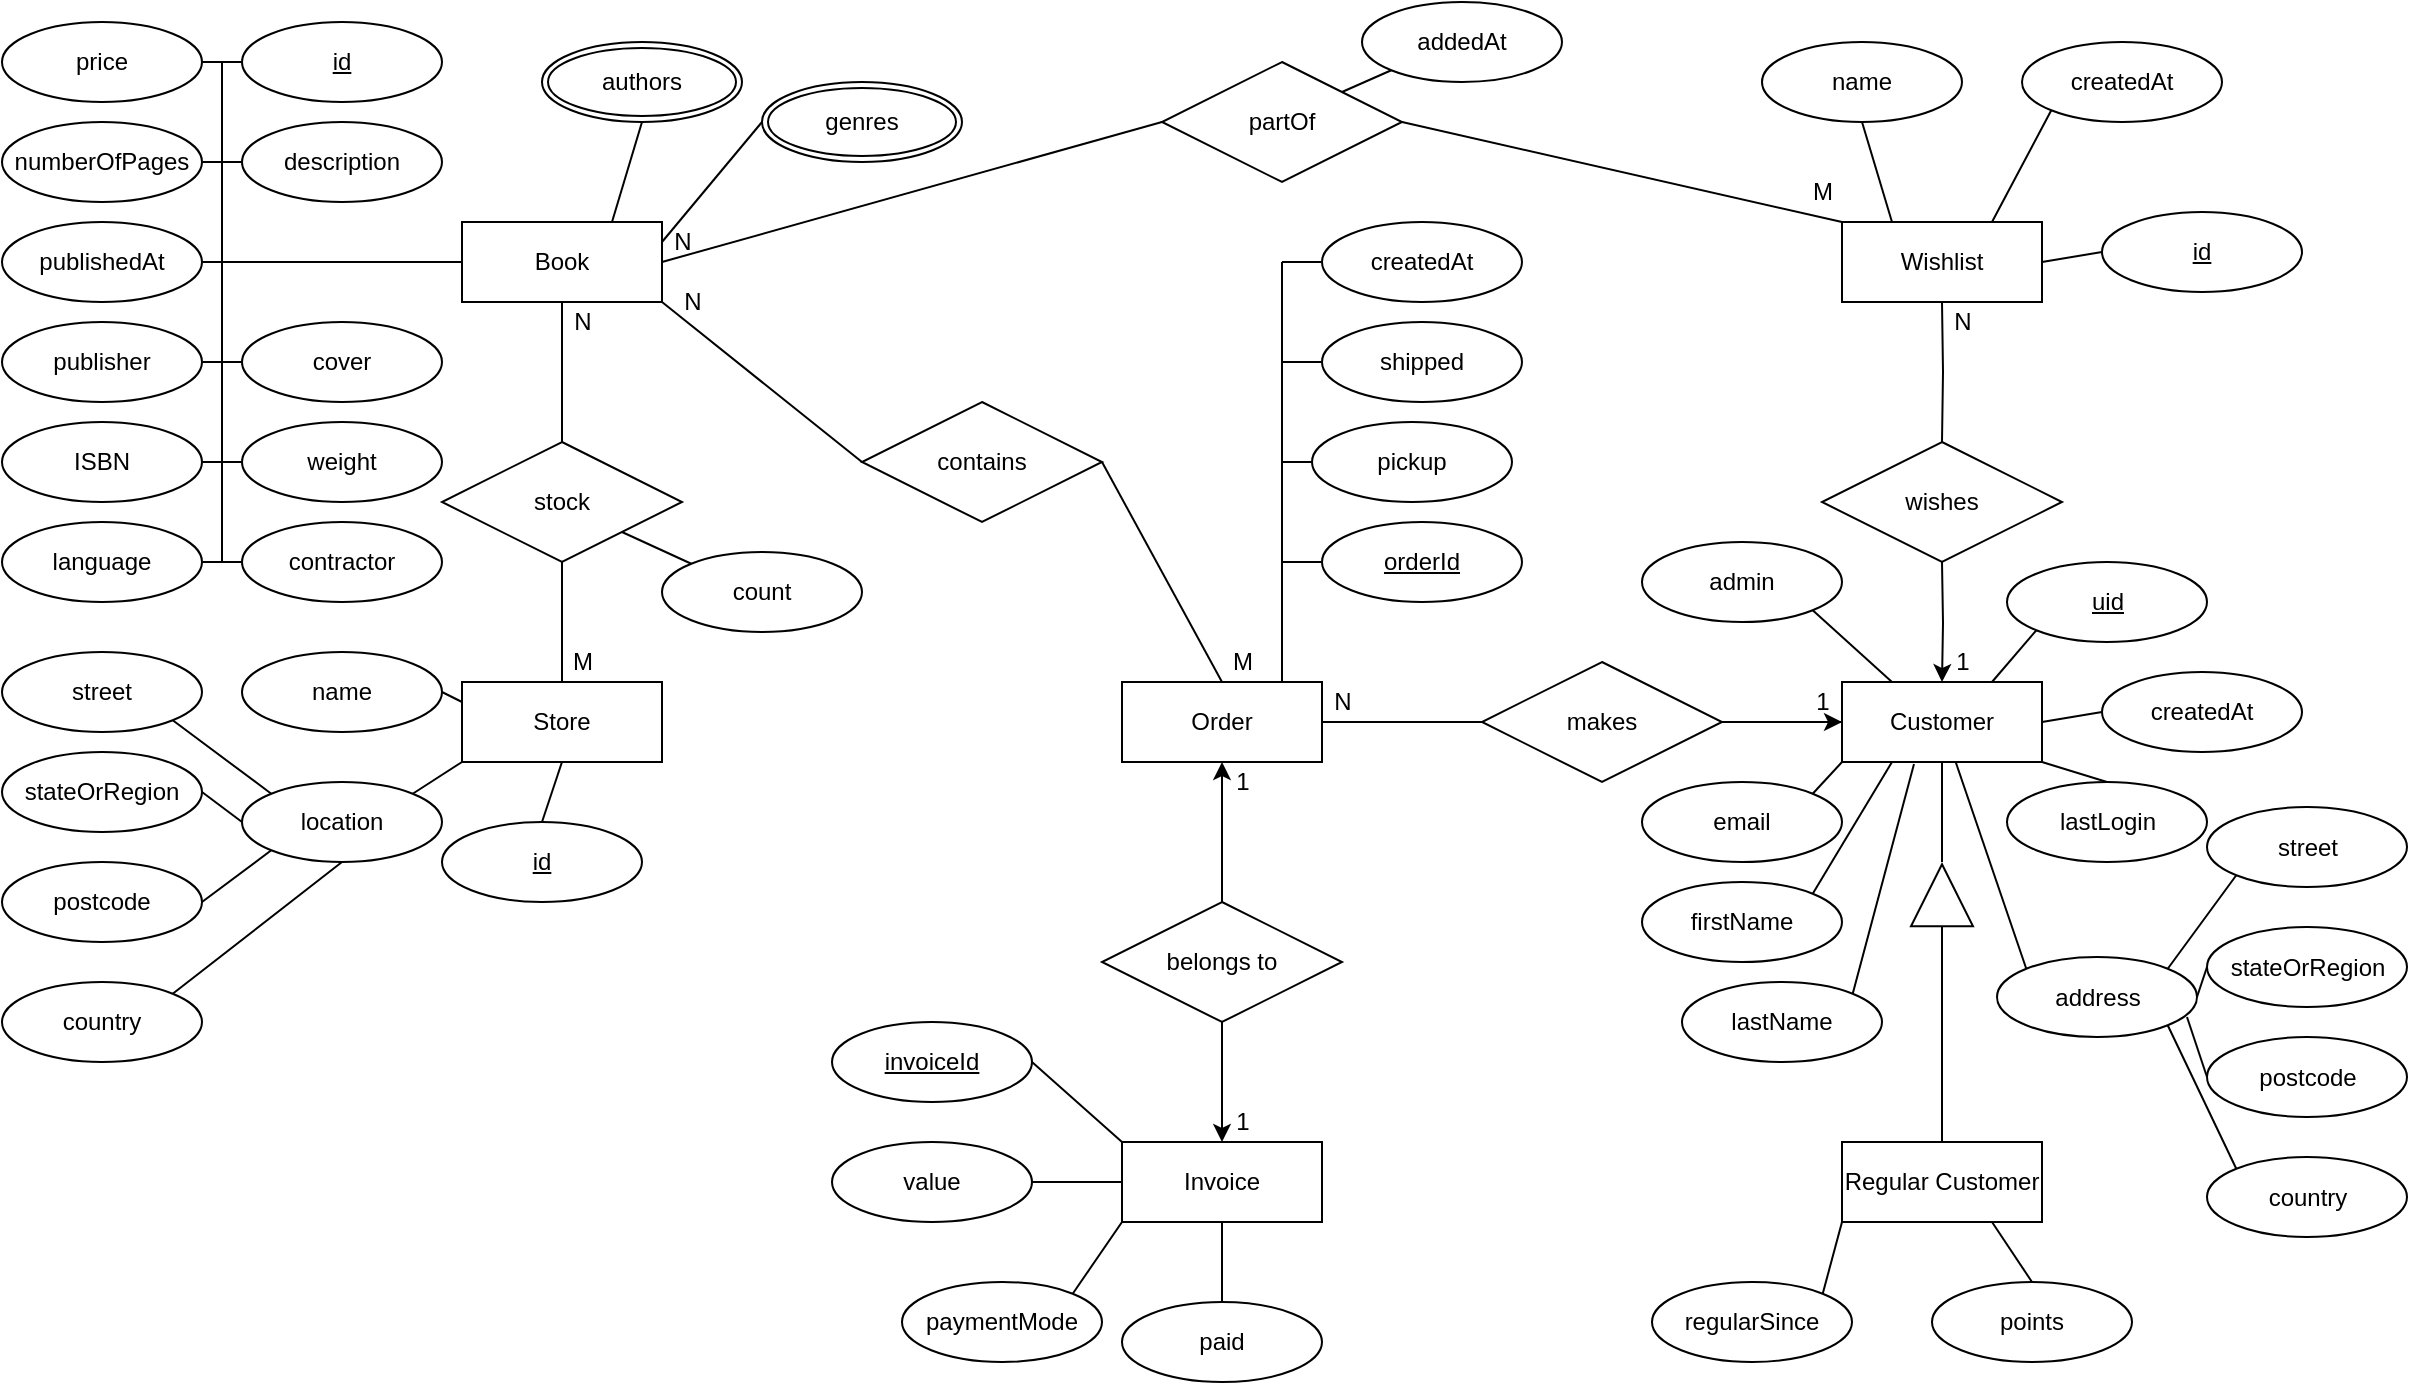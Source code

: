 <mxfile version="21.0.1" type="device"><diagram name="Page-1" id="feEC4u45geAOM6Zaswc8"><mxGraphModel dx="1050" dy="530" grid="1" gridSize="10" guides="1" tooltips="1" connect="1" arrows="1" fold="1" page="1" pageScale="1" pageWidth="850" pageHeight="1100" math="0" shadow="0"><root><mxCell id="0"/><mxCell id="1" parent="0"/><mxCell id="ds-fA3m9gh5OoLnwsY9G-4" style="edgeStyle=orthogonalEdgeStyle;rounded=0;orthogonalLoop=1;jettySize=auto;html=1;exitX=0.5;exitY=1;exitDx=0;exitDy=0;endArrow=none;endFill=0;" parent="1" source="ds-fA3m9gh5OoLnwsY9G-1" edge="1"><mxGeometry relative="1" as="geometry"><mxPoint x="980" y="440" as="targetPoint"/></mxGeometry></mxCell><mxCell id="ds-fA3m9gh5OoLnwsY9G-24" value="" style="edgeStyle=orthogonalEdgeStyle;rounded=0;orthogonalLoop=1;jettySize=auto;html=1;strokeWidth=1;endArrow=none;endFill=0;endSize=6;" parent="1" source="ds-fA3m9gh5OoLnwsY9G-1" target="ds-fA3m9gh5OoLnwsY9G-21" edge="1"><mxGeometry relative="1" as="geometry"/></mxCell><mxCell id="ds-fA3m9gh5OoLnwsY9G-1" value="Customer" style="whiteSpace=wrap;html=1;align=center;" parent="1" vertex="1"><mxGeometry x="930" y="350" width="100" height="40" as="geometry"/></mxCell><mxCell id="ds-fA3m9gh5OoLnwsY9G-3" style="edgeStyle=orthogonalEdgeStyle;rounded=0;orthogonalLoop=1;jettySize=auto;html=1;exitX=0.5;exitY=0;exitDx=0;exitDy=0;endArrow=block;endFill=0;strokeWidth=1;endSize=30;" parent="1" source="ds-fA3m9gh5OoLnwsY9G-2" edge="1"><mxGeometry relative="1" as="geometry"><mxPoint x="980" y="440" as="targetPoint"/></mxGeometry></mxCell><mxCell id="ds-fA3m9gh5OoLnwsY9G-2" value="Regular Customer" style="whiteSpace=wrap;html=1;align=center;" parent="1" vertex="1"><mxGeometry x="930" y="580" width="100" height="40" as="geometry"/></mxCell><mxCell id="ds-fA3m9gh5OoLnwsY9G-72" style="edgeStyle=none;rounded=0;orthogonalLoop=1;jettySize=auto;html=1;exitX=0;exitY=0.5;exitDx=0;exitDy=0;strokeWidth=1;endArrow=none;endFill=0;endSize=6;" parent="1" source="ds-fA3m9gh5OoLnwsY9G-5" edge="1"><mxGeometry relative="1" as="geometry"><mxPoint x="120" y="130" as="targetPoint"/><Array as="points"><mxPoint x="120" y="140"/></Array></mxGeometry></mxCell><mxCell id="ds-fA3m9gh5OoLnwsY9G-5" value="Book" style="whiteSpace=wrap;html=1;align=center;" parent="1" vertex="1"><mxGeometry x="240" y="120" width="100" height="40" as="geometry"/></mxCell><mxCell id="ds-fA3m9gh5OoLnwsY9G-6" value="Store" style="whiteSpace=wrap;html=1;align=center;" parent="1" vertex="1"><mxGeometry x="240" y="350" width="100" height="40" as="geometry"/></mxCell><mxCell id="ds-fA3m9gh5OoLnwsY9G-7" value="Order" style="whiteSpace=wrap;html=1;align=center;" parent="1" vertex="1"><mxGeometry x="570" y="350" width="100" height="40" as="geometry"/></mxCell><mxCell id="ds-fA3m9gh5OoLnwsY9G-8" value="Invoice" style="whiteSpace=wrap;html=1;align=center;" parent="1" vertex="1"><mxGeometry x="570" y="580" width="100" height="40" as="geometry"/></mxCell><mxCell id="ds-fA3m9gh5OoLnwsY9G-10" value="Wishlist" style="whiteSpace=wrap;html=1;align=center;" parent="1" vertex="1"><mxGeometry x="930" y="120" width="100" height="40" as="geometry"/></mxCell><mxCell id="ds-fA3m9gh5OoLnwsY9G-12" style="edgeStyle=orthogonalEdgeStyle;rounded=0;orthogonalLoop=1;jettySize=auto;html=1;exitX=0.5;exitY=1;exitDx=0;exitDy=0;entryX=0.5;entryY=0;entryDx=0;entryDy=0;strokeWidth=1;endArrow=classic;endFill=1;endSize=6;" parent="1" source="ds-fA3m9gh5OoLnwsY9G-11" target="ds-fA3m9gh5OoLnwsY9G-8" edge="1"><mxGeometry relative="1" as="geometry"/></mxCell><mxCell id="ds-fA3m9gh5OoLnwsY9G-13" style="edgeStyle=orthogonalEdgeStyle;rounded=0;orthogonalLoop=1;jettySize=auto;html=1;exitX=0.5;exitY=0;exitDx=0;exitDy=0;entryX=0.5;entryY=1;entryDx=0;entryDy=0;strokeWidth=1;endArrow=classic;endFill=1;endSize=6;" parent="1" source="ds-fA3m9gh5OoLnwsY9G-11" target="ds-fA3m9gh5OoLnwsY9G-7" edge="1"><mxGeometry relative="1" as="geometry"/></mxCell><mxCell id="ds-fA3m9gh5OoLnwsY9G-11" value="belongs to" style="shape=rhombus;perimeter=rhombusPerimeter;whiteSpace=wrap;html=1;align=center;" parent="1" vertex="1"><mxGeometry x="560" y="460" width="120" height="60" as="geometry"/></mxCell><mxCell id="ds-fA3m9gh5OoLnwsY9G-14" value="1" style="text;html=1;align=center;verticalAlign=middle;resizable=0;points=[];autosize=1;strokeColor=none;fillColor=none;" parent="1" vertex="1"><mxGeometry x="615" y="555" width="30" height="30" as="geometry"/></mxCell><mxCell id="ds-fA3m9gh5OoLnwsY9G-15" value="1" style="text;html=1;align=center;verticalAlign=middle;resizable=0;points=[];autosize=1;strokeColor=none;fillColor=none;" parent="1" vertex="1"><mxGeometry x="615" y="385" width="30" height="30" as="geometry"/></mxCell><mxCell id="ds-fA3m9gh5OoLnwsY9G-17" style="edgeStyle=orthogonalEdgeStyle;rounded=0;orthogonalLoop=1;jettySize=auto;html=1;exitX=0.5;exitY=1;exitDx=0;exitDy=0;entryX=0.5;entryY=0;entryDx=0;entryDy=0;strokeWidth=1;endArrow=classic;endFill=1;endSize=6;" parent="1" target="ds-fA3m9gh5OoLnwsY9G-1" edge="1"><mxGeometry relative="1" as="geometry"><mxPoint x="980" y="290" as="sourcePoint"/></mxGeometry></mxCell><mxCell id="ds-fA3m9gh5OoLnwsY9G-18" style="edgeStyle=orthogonalEdgeStyle;rounded=0;orthogonalLoop=1;jettySize=auto;html=1;exitX=0.5;exitY=0;exitDx=0;exitDy=0;entryX=0.5;entryY=1;entryDx=0;entryDy=0;strokeWidth=1;endArrow=none;endFill=0;endSize=6;" parent="1" target="ds-fA3m9gh5OoLnwsY9G-10" edge="1"><mxGeometry relative="1" as="geometry"><mxPoint x="980" y="230" as="sourcePoint"/></mxGeometry></mxCell><mxCell id="ds-fA3m9gh5OoLnwsY9G-16" value="wishes" style="shape=rhombus;perimeter=rhombusPerimeter;whiteSpace=wrap;html=1;align=center;" parent="1" vertex="1"><mxGeometry x="920" y="230" width="120" height="60" as="geometry"/></mxCell><mxCell id="ds-fA3m9gh5OoLnwsY9G-19" value="1" style="text;html=1;align=center;verticalAlign=middle;resizable=0;points=[];autosize=1;strokeColor=none;fillColor=none;" parent="1" vertex="1"><mxGeometry x="975" y="325" width="30" height="30" as="geometry"/></mxCell><mxCell id="ds-fA3m9gh5OoLnwsY9G-20" value="N" style="text;html=1;align=center;verticalAlign=middle;resizable=0;points=[];autosize=1;strokeColor=none;fillColor=none;" parent="1" vertex="1"><mxGeometry x="975" y="155" width="30" height="30" as="geometry"/></mxCell><mxCell id="ds-fA3m9gh5OoLnwsY9G-22" style="edgeStyle=orthogonalEdgeStyle;rounded=0;orthogonalLoop=1;jettySize=auto;html=1;exitX=1;exitY=0.5;exitDx=0;exitDy=0;entryX=0;entryY=0.5;entryDx=0;entryDy=0;strokeWidth=1;endArrow=classic;endFill=1;endSize=6;" parent="1" source="ds-fA3m9gh5OoLnwsY9G-21" target="ds-fA3m9gh5OoLnwsY9G-1" edge="1"><mxGeometry relative="1" as="geometry"/></mxCell><mxCell id="ds-fA3m9gh5OoLnwsY9G-23" style="edgeStyle=orthogonalEdgeStyle;rounded=0;orthogonalLoop=1;jettySize=auto;html=1;exitX=0;exitY=0.5;exitDx=0;exitDy=0;entryX=1;entryY=0.5;entryDx=0;entryDy=0;strokeWidth=1;endArrow=none;endFill=0;endSize=6;" parent="1" source="ds-fA3m9gh5OoLnwsY9G-21" target="ds-fA3m9gh5OoLnwsY9G-7" edge="1"><mxGeometry relative="1" as="geometry"/></mxCell><mxCell id="ds-fA3m9gh5OoLnwsY9G-21" value="makes" style="shape=rhombus;perimeter=rhombusPerimeter;whiteSpace=wrap;html=1;align=center;" parent="1" vertex="1"><mxGeometry x="750" y="340" width="120" height="60" as="geometry"/></mxCell><mxCell id="ds-fA3m9gh5OoLnwsY9G-25" value="1" style="text;html=1;align=center;verticalAlign=middle;resizable=0;points=[];autosize=1;strokeColor=none;fillColor=none;" parent="1" vertex="1"><mxGeometry x="905" y="345" width="30" height="30" as="geometry"/></mxCell><mxCell id="ds-fA3m9gh5OoLnwsY9G-26" value="N" style="text;html=1;align=center;verticalAlign=middle;resizable=0;points=[];autosize=1;strokeColor=none;fillColor=none;" parent="1" vertex="1"><mxGeometry x="665" y="345" width="30" height="30" as="geometry"/></mxCell><mxCell id="ds-fA3m9gh5OoLnwsY9G-35" style="edgeStyle=none;rounded=0;orthogonalLoop=1;jettySize=auto;html=1;exitX=1;exitY=0.5;exitDx=0;exitDy=0;entryX=0.5;entryY=0;entryDx=0;entryDy=0;strokeWidth=1;endArrow=none;endFill=0;endSize=6;" parent="1" source="ds-fA3m9gh5OoLnwsY9G-27" target="ds-fA3m9gh5OoLnwsY9G-7" edge="1"><mxGeometry relative="1" as="geometry"/></mxCell><mxCell id="ds-fA3m9gh5OoLnwsY9G-36" style="edgeStyle=none;rounded=0;orthogonalLoop=1;jettySize=auto;html=1;exitX=0;exitY=0.5;exitDx=0;exitDy=0;entryX=1;entryY=1;entryDx=0;entryDy=0;strokeWidth=1;endArrow=none;endFill=0;endSize=6;" parent="1" source="ds-fA3m9gh5OoLnwsY9G-27" target="ds-fA3m9gh5OoLnwsY9G-5" edge="1"><mxGeometry relative="1" as="geometry"/></mxCell><mxCell id="ds-fA3m9gh5OoLnwsY9G-27" value="contains" style="shape=rhombus;perimeter=rhombusPerimeter;whiteSpace=wrap;html=1;align=center;" parent="1" vertex="1"><mxGeometry x="440" y="210" width="120" height="60" as="geometry"/></mxCell><mxCell id="ds-fA3m9gh5OoLnwsY9G-29" style="edgeStyle=orthogonalEdgeStyle;rounded=0;orthogonalLoop=1;jettySize=auto;html=1;exitX=0.5;exitY=0;exitDx=0;exitDy=0;entryX=0.5;entryY=1;entryDx=0;entryDy=0;strokeWidth=1;endArrow=none;endFill=0;endSize=6;" parent="1" source="ds-fA3m9gh5OoLnwsY9G-28" target="ds-fA3m9gh5OoLnwsY9G-5" edge="1"><mxGeometry relative="1" as="geometry"/></mxCell><mxCell id="ds-fA3m9gh5OoLnwsY9G-30" style="edgeStyle=orthogonalEdgeStyle;rounded=0;orthogonalLoop=1;jettySize=auto;html=1;exitX=0.5;exitY=1;exitDx=0;exitDy=0;entryX=0.5;entryY=0;entryDx=0;entryDy=0;strokeWidth=1;endArrow=none;endFill=0;endSize=6;" parent="1" source="ds-fA3m9gh5OoLnwsY9G-28" target="ds-fA3m9gh5OoLnwsY9G-6" edge="1"><mxGeometry relative="1" as="geometry"/></mxCell><mxCell id="ds-fA3m9gh5OoLnwsY9G-28" value="stock" style="shape=rhombus;perimeter=rhombusPerimeter;whiteSpace=wrap;html=1;align=center;" parent="1" vertex="1"><mxGeometry x="230" y="230" width="120" height="60" as="geometry"/></mxCell><mxCell id="ds-fA3m9gh5OoLnwsY9G-32" style="rounded=0;orthogonalLoop=1;jettySize=auto;html=1;exitX=0;exitY=0;exitDx=0;exitDy=0;entryX=1;entryY=1;entryDx=0;entryDy=0;strokeWidth=1;endArrow=none;endFill=0;endSize=6;" parent="1" source="ds-fA3m9gh5OoLnwsY9G-31" target="ds-fA3m9gh5OoLnwsY9G-28" edge="1"><mxGeometry relative="1" as="geometry"/></mxCell><mxCell id="ds-fA3m9gh5OoLnwsY9G-31" value="count" style="ellipse;whiteSpace=wrap;html=1;align=center;" parent="1" vertex="1"><mxGeometry x="340" y="285" width="100" height="40" as="geometry"/></mxCell><mxCell id="ds-fA3m9gh5OoLnwsY9G-33" value="M" style="text;html=1;align=center;verticalAlign=middle;resizable=0;points=[];autosize=1;strokeColor=none;fillColor=none;" parent="1" vertex="1"><mxGeometry x="285" y="325" width="30" height="30" as="geometry"/></mxCell><mxCell id="ds-fA3m9gh5OoLnwsY9G-34" value="N" style="text;html=1;align=center;verticalAlign=middle;resizable=0;points=[];autosize=1;strokeColor=none;fillColor=none;" parent="1" vertex="1"><mxGeometry x="285" y="155" width="30" height="30" as="geometry"/></mxCell><mxCell id="ds-fA3m9gh5OoLnwsY9G-60" style="edgeStyle=none;rounded=0;orthogonalLoop=1;jettySize=auto;html=1;exitX=0.5;exitY=1;exitDx=0;exitDy=0;entryX=0.75;entryY=0;entryDx=0;entryDy=0;strokeWidth=1;endArrow=none;endFill=0;endSize=6;" parent="1" source="ds-fA3m9gh5OoLnwsY9G-37" target="ds-fA3m9gh5OoLnwsY9G-5" edge="1"><mxGeometry relative="1" as="geometry"/></mxCell><mxCell id="ds-fA3m9gh5OoLnwsY9G-37" value="authors" style="ellipse;shape=doubleEllipse;margin=3;whiteSpace=wrap;html=1;align=center;" parent="1" vertex="1"><mxGeometry x="280" y="30" width="100" height="40" as="geometry"/></mxCell><mxCell id="ds-fA3m9gh5OoLnwsY9G-45" style="edgeStyle=none;rounded=0;orthogonalLoop=1;jettySize=auto;html=1;exitX=0;exitY=0.5;exitDx=0;exitDy=0;entryX=1;entryY=0.25;entryDx=0;entryDy=0;strokeWidth=1;endArrow=none;endFill=0;endSize=6;" parent="1" source="ds-fA3m9gh5OoLnwsY9G-41" target="ds-fA3m9gh5OoLnwsY9G-5" edge="1"><mxGeometry relative="1" as="geometry"/></mxCell><mxCell id="ds-fA3m9gh5OoLnwsY9G-41" value="genres" style="ellipse;shape=doubleEllipse;margin=3;whiteSpace=wrap;html=1;align=center;" parent="1" vertex="1"><mxGeometry x="390" y="50" width="100" height="40" as="geometry"/></mxCell><mxCell id="ds-fA3m9gh5OoLnwsY9G-43" value="M" style="text;html=1;align=center;verticalAlign=middle;resizable=0;points=[];autosize=1;strokeColor=none;fillColor=none;" parent="1" vertex="1"><mxGeometry x="615" y="325" width="30" height="30" as="geometry"/></mxCell><mxCell id="ds-fA3m9gh5OoLnwsY9G-44" value="N" style="text;html=1;align=center;verticalAlign=middle;resizable=0;points=[];autosize=1;strokeColor=none;fillColor=none;" parent="1" vertex="1"><mxGeometry x="340" y="145" width="30" height="30" as="geometry"/></mxCell><mxCell id="ds-fA3m9gh5OoLnwsY9G-67" style="edgeStyle=none;rounded=0;orthogonalLoop=1;jettySize=auto;html=1;exitX=0;exitY=0.5;exitDx=0;exitDy=0;strokeWidth=1;endArrow=none;endFill=0;endSize=6;" parent="1" source="ds-fA3m9gh5OoLnwsY9G-47" edge="1"><mxGeometry relative="1" as="geometry"><mxPoint x="120" y="40" as="targetPoint"/></mxGeometry></mxCell><mxCell id="ds-fA3m9gh5OoLnwsY9G-47" value="id" style="ellipse;whiteSpace=wrap;html=1;align=center;fontStyle=4;" parent="1" vertex="1"><mxGeometry x="130" y="20" width="100" height="40" as="geometry"/></mxCell><mxCell id="ds-fA3m9gh5OoLnwsY9G-62" style="edgeStyle=none;rounded=0;orthogonalLoop=1;jettySize=auto;html=1;exitX=1;exitY=0.5;exitDx=0;exitDy=0;strokeWidth=1;endArrow=none;endFill=0;endSize=6;" parent="1" source="ds-fA3m9gh5OoLnwsY9G-49" edge="1"><mxGeometry relative="1" as="geometry"><mxPoint x="120" y="240" as="targetPoint"/></mxGeometry></mxCell><mxCell id="ds-fA3m9gh5OoLnwsY9G-49" value="ISBN" style="ellipse;whiteSpace=wrap;html=1;align=center;" parent="1" vertex="1"><mxGeometry x="10" y="220" width="100" height="40" as="geometry"/></mxCell><mxCell id="ds-fA3m9gh5OoLnwsY9G-63" style="edgeStyle=none;rounded=0;orthogonalLoop=1;jettySize=auto;html=1;exitX=1;exitY=0.5;exitDx=0;exitDy=0;strokeWidth=1;endArrow=none;endFill=0;endSize=6;" parent="1" source="ds-fA3m9gh5OoLnwsY9G-51" edge="1"><mxGeometry relative="1" as="geometry"><mxPoint x="120" y="190" as="targetPoint"/></mxGeometry></mxCell><mxCell id="ds-fA3m9gh5OoLnwsY9G-51" value="publisher" style="ellipse;whiteSpace=wrap;html=1;align=center;" parent="1" vertex="1"><mxGeometry x="10" y="170" width="100" height="40" as="geometry"/></mxCell><mxCell id="ds-fA3m9gh5OoLnwsY9G-64" style="edgeStyle=none;rounded=0;orthogonalLoop=1;jettySize=auto;html=1;exitX=1;exitY=0.5;exitDx=0;exitDy=0;strokeWidth=1;endArrow=none;endFill=0;endSize=6;" parent="1" source="ds-fA3m9gh5OoLnwsY9G-53" edge="1"><mxGeometry relative="1" as="geometry"><mxPoint x="120" y="140" as="targetPoint"/></mxGeometry></mxCell><mxCell id="ds-fA3m9gh5OoLnwsY9G-53" value="&lt;div&gt;publishedAt&lt;/div&gt;" style="ellipse;whiteSpace=wrap;html=1;align=center;" parent="1" vertex="1"><mxGeometry x="10" y="120" width="100" height="40" as="geometry"/></mxCell><mxCell id="ds-fA3m9gh5OoLnwsY9G-65" style="edgeStyle=none;rounded=0;orthogonalLoop=1;jettySize=auto;html=1;exitX=1;exitY=0.5;exitDx=0;exitDy=0;strokeWidth=1;endArrow=none;endFill=0;endSize=6;" parent="1" source="ds-fA3m9gh5OoLnwsY9G-56" edge="1"><mxGeometry relative="1" as="geometry"><mxPoint x="120" y="90" as="targetPoint"/></mxGeometry></mxCell><mxCell id="ds-fA3m9gh5OoLnwsY9G-56" value="&lt;div&gt;numberOfPages&lt;/div&gt;" style="ellipse;whiteSpace=wrap;html=1;align=center;" parent="1" vertex="1"><mxGeometry x="10" y="70" width="100" height="40" as="geometry"/></mxCell><mxCell id="ds-fA3m9gh5OoLnwsY9G-66" style="edgeStyle=none;rounded=0;orthogonalLoop=1;jettySize=auto;html=1;exitX=1;exitY=0.5;exitDx=0;exitDy=0;strokeWidth=1;endArrow=none;endFill=0;endSize=6;" parent="1" source="ds-fA3m9gh5OoLnwsY9G-58" edge="1"><mxGeometry relative="1" as="geometry"><mxPoint x="120" y="40" as="targetPoint"/></mxGeometry></mxCell><mxCell id="ds-fA3m9gh5OoLnwsY9G-58" value="&lt;div&gt;price&lt;/div&gt;" style="ellipse;whiteSpace=wrap;html=1;align=center;" parent="1" vertex="1"><mxGeometry x="10" y="20" width="100" height="40" as="geometry"/></mxCell><mxCell id="ds-fA3m9gh5OoLnwsY9G-61" value="" style="endArrow=none;html=1;rounded=0;strokeWidth=1;endSize=6;" parent="1" edge="1"><mxGeometry relative="1" as="geometry"><mxPoint x="120" y="40" as="sourcePoint"/><mxPoint x="120" y="290" as="targetPoint"/><Array as="points"><mxPoint x="120" y="150"/></Array></mxGeometry></mxCell><mxCell id="ds-fA3m9gh5OoLnwsY9G-69" style="edgeStyle=none;rounded=0;orthogonalLoop=1;jettySize=auto;html=1;exitX=0;exitY=0.5;exitDx=0;exitDy=0;strokeWidth=1;endArrow=none;endFill=0;endSize=6;" parent="1" source="ds-fA3m9gh5OoLnwsY9G-68" edge="1"><mxGeometry relative="1" as="geometry"><mxPoint x="120" y="240" as="targetPoint"/></mxGeometry></mxCell><mxCell id="ds-fA3m9gh5OoLnwsY9G-68" value="weight" style="ellipse;whiteSpace=wrap;html=1;align=center;" parent="1" vertex="1"><mxGeometry x="130" y="220" width="100" height="40" as="geometry"/></mxCell><mxCell id="ds-fA3m9gh5OoLnwsY9G-71" style="edgeStyle=none;rounded=0;orthogonalLoop=1;jettySize=auto;html=1;exitX=0;exitY=0.5;exitDx=0;exitDy=0;strokeWidth=1;endArrow=none;endFill=0;endSize=6;" parent="1" source="ds-fA3m9gh5OoLnwsY9G-70" edge="1"><mxGeometry relative="1" as="geometry"><mxPoint x="120" y="190" as="targetPoint"/></mxGeometry></mxCell><mxCell id="ds-fA3m9gh5OoLnwsY9G-70" value="cover" style="ellipse;whiteSpace=wrap;html=1;align=center;" parent="1" vertex="1"><mxGeometry x="130" y="170" width="100" height="40" as="geometry"/></mxCell><mxCell id="ds-fA3m9gh5OoLnwsY9G-74" style="edgeStyle=none;rounded=0;orthogonalLoop=1;jettySize=auto;html=1;exitX=0;exitY=0.5;exitDx=0;exitDy=0;strokeWidth=1;endArrow=none;endFill=0;endSize=6;" parent="1" source="ds-fA3m9gh5OoLnwsY9G-73" edge="1"><mxGeometry relative="1" as="geometry"><mxPoint x="120" y="90" as="targetPoint"/></mxGeometry></mxCell><mxCell id="ds-fA3m9gh5OoLnwsY9G-73" value="description" style="ellipse;whiteSpace=wrap;html=1;align=center;" parent="1" vertex="1"><mxGeometry x="130" y="70" width="100" height="40" as="geometry"/></mxCell><mxCell id="ds-fA3m9gh5OoLnwsY9G-76" style="edgeStyle=none;rounded=0;orthogonalLoop=1;jettySize=auto;html=1;exitX=1;exitY=0.5;exitDx=0;exitDy=0;strokeWidth=1;endArrow=none;endFill=0;endSize=6;" parent="1" source="ds-fA3m9gh5OoLnwsY9G-75" edge="1"><mxGeometry relative="1" as="geometry"><mxPoint x="120" y="290" as="targetPoint"/></mxGeometry></mxCell><mxCell id="ds-fA3m9gh5OoLnwsY9G-75" value="language" style="ellipse;whiteSpace=wrap;html=1;align=center;" parent="1" vertex="1"><mxGeometry x="10" y="270" width="100" height="40" as="geometry"/></mxCell><mxCell id="ds-fA3m9gh5OoLnwsY9G-91" style="edgeStyle=none;rounded=0;orthogonalLoop=1;jettySize=auto;html=1;exitX=1;exitY=0;exitDx=0;exitDy=0;entryX=0;entryY=1;entryDx=0;entryDy=0;strokeWidth=1;endArrow=none;endFill=0;endSize=6;" parent="1" source="ds-fA3m9gh5OoLnwsY9G-77" target="ds-fA3m9gh5OoLnwsY9G-6" edge="1"><mxGeometry relative="1" as="geometry"/></mxCell><mxCell id="ds-fA3m9gh5OoLnwsY9G-77" value="location" style="ellipse;whiteSpace=wrap;html=1;align=center;" parent="1" vertex="1"><mxGeometry x="130" y="400" width="100" height="40" as="geometry"/></mxCell><mxCell id="ds-fA3m9gh5OoLnwsY9G-95" style="edgeStyle=none;rounded=0;orthogonalLoop=1;jettySize=auto;html=1;exitX=1;exitY=1;exitDx=0;exitDy=0;entryX=0;entryY=0;entryDx=0;entryDy=0;strokeWidth=1;endArrow=none;endFill=0;endSize=6;" parent="1" source="ds-fA3m9gh5OoLnwsY9G-78" target="ds-fA3m9gh5OoLnwsY9G-77" edge="1"><mxGeometry relative="1" as="geometry"/></mxCell><mxCell id="ds-fA3m9gh5OoLnwsY9G-78" value="street" style="ellipse;whiteSpace=wrap;html=1;align=center;" parent="1" vertex="1"><mxGeometry x="10" y="335" width="100" height="40" as="geometry"/></mxCell><mxCell id="ds-fA3m9gh5OoLnwsY9G-94" style="edgeStyle=none;rounded=0;orthogonalLoop=1;jettySize=auto;html=1;exitX=1;exitY=0.5;exitDx=0;exitDy=0;entryX=0;entryY=0.5;entryDx=0;entryDy=0;strokeWidth=1;endArrow=none;endFill=0;endSize=6;" parent="1" source="ds-fA3m9gh5OoLnwsY9G-79" target="ds-fA3m9gh5OoLnwsY9G-77" edge="1"><mxGeometry relative="1" as="geometry"/></mxCell><mxCell id="ds-fA3m9gh5OoLnwsY9G-79" value="stateOrRegion" style="ellipse;whiteSpace=wrap;html=1;align=center;" parent="1" vertex="1"><mxGeometry x="10" y="385" width="100" height="40" as="geometry"/></mxCell><mxCell id="ds-fA3m9gh5OoLnwsY9G-93" style="edgeStyle=none;rounded=0;orthogonalLoop=1;jettySize=auto;html=1;exitX=1;exitY=0.5;exitDx=0;exitDy=0;entryX=0;entryY=1;entryDx=0;entryDy=0;strokeWidth=1;endArrow=none;endFill=0;endSize=6;" parent="1" source="ds-fA3m9gh5OoLnwsY9G-80" target="ds-fA3m9gh5OoLnwsY9G-77" edge="1"><mxGeometry relative="1" as="geometry"/></mxCell><mxCell id="ds-fA3m9gh5OoLnwsY9G-80" value="postcode" style="ellipse;whiteSpace=wrap;html=1;align=center;" parent="1" vertex="1"><mxGeometry x="10" y="440" width="100" height="40" as="geometry"/></mxCell><mxCell id="ds-fA3m9gh5OoLnwsY9G-92" style="edgeStyle=none;rounded=0;orthogonalLoop=1;jettySize=auto;html=1;exitX=1;exitY=0;exitDx=0;exitDy=0;entryX=0.5;entryY=1;entryDx=0;entryDy=0;strokeWidth=1;endArrow=none;endFill=0;endSize=6;" parent="1" source="ds-fA3m9gh5OoLnwsY9G-81" target="ds-fA3m9gh5OoLnwsY9G-77" edge="1"><mxGeometry relative="1" as="geometry"/></mxCell><mxCell id="ds-fA3m9gh5OoLnwsY9G-81" value="country" style="ellipse;whiteSpace=wrap;html=1;align=center;" parent="1" vertex="1"><mxGeometry x="10" y="500" width="100" height="40" as="geometry"/></mxCell><mxCell id="ds-fA3m9gh5OoLnwsY9G-90" style="edgeStyle=none;rounded=0;orthogonalLoop=1;jettySize=auto;html=1;exitX=1;exitY=0.5;exitDx=0;exitDy=0;entryX=0;entryY=0.25;entryDx=0;entryDy=0;strokeWidth=1;endArrow=none;endFill=0;endSize=6;" parent="1" source="ds-fA3m9gh5OoLnwsY9G-82" target="ds-fA3m9gh5OoLnwsY9G-6" edge="1"><mxGeometry relative="1" as="geometry"/></mxCell><mxCell id="ds-fA3m9gh5OoLnwsY9G-82" value="name" style="ellipse;whiteSpace=wrap;html=1;align=center;" parent="1" vertex="1"><mxGeometry x="130" y="335" width="100" height="40" as="geometry"/></mxCell><mxCell id="ds-fA3m9gh5OoLnwsY9G-96" style="edgeStyle=none;rounded=0;orthogonalLoop=1;jettySize=auto;html=1;exitX=0.5;exitY=0;exitDx=0;exitDy=0;entryX=0.5;entryY=1;entryDx=0;entryDy=0;strokeWidth=1;endArrow=none;endFill=0;endSize=6;" parent="1" source="ds-fA3m9gh5OoLnwsY9G-86" target="ds-fA3m9gh5OoLnwsY9G-6" edge="1"><mxGeometry relative="1" as="geometry"/></mxCell><mxCell id="ds-fA3m9gh5OoLnwsY9G-86" value="id" style="ellipse;whiteSpace=wrap;html=1;align=center;fontStyle=4;" parent="1" vertex="1"><mxGeometry x="230" y="420" width="100" height="40" as="geometry"/></mxCell><mxCell id="ds-fA3m9gh5OoLnwsY9G-88" style="edgeStyle=none;rounded=0;orthogonalLoop=1;jettySize=auto;html=1;exitX=0;exitY=0.5;exitDx=0;exitDy=0;strokeWidth=1;endArrow=none;endFill=0;endSize=6;" parent="1" source="ds-fA3m9gh5OoLnwsY9G-87" edge="1"><mxGeometry relative="1" as="geometry"><mxPoint x="120" y="290" as="targetPoint"/></mxGeometry></mxCell><mxCell id="ds-fA3m9gh5OoLnwsY9G-87" value="contractor" style="ellipse;whiteSpace=wrap;html=1;align=center;" parent="1" vertex="1"><mxGeometry x="130" y="270" width="100" height="40" as="geometry"/></mxCell><mxCell id="ds-fA3m9gh5OoLnwsY9G-106" style="edgeStyle=none;rounded=0;orthogonalLoop=1;jettySize=auto;html=1;exitX=0;exitY=0.5;exitDx=0;exitDy=0;strokeWidth=1;endArrow=none;endFill=0;endSize=6;" parent="1" edge="1"><mxGeometry relative="1" as="geometry"><mxPoint x="650" y="240" as="targetPoint"/><mxPoint x="670" y="240" as="sourcePoint"/></mxGeometry></mxCell><mxCell id="ds-fA3m9gh5OoLnwsY9G-105" style="edgeStyle=none;rounded=0;orthogonalLoop=1;jettySize=auto;html=1;exitX=0;exitY=0.5;exitDx=0;exitDy=0;strokeWidth=1;endArrow=none;endFill=0;endSize=6;" parent="1" source="ds-fA3m9gh5OoLnwsY9G-99" edge="1"><mxGeometry relative="1" as="geometry"><mxPoint x="650" y="190" as="targetPoint"/></mxGeometry></mxCell><mxCell id="ds-fA3m9gh5OoLnwsY9G-99" value="shipped" style="ellipse;whiteSpace=wrap;html=1;align=center;" parent="1" vertex="1"><mxGeometry x="670" y="170" width="100" height="40" as="geometry"/></mxCell><mxCell id="ds-fA3m9gh5OoLnwsY9G-104" style="edgeStyle=none;rounded=0;orthogonalLoop=1;jettySize=auto;html=1;exitX=0;exitY=0.5;exitDx=0;exitDy=0;strokeWidth=1;endArrow=none;endFill=0;endSize=6;" parent="1" source="ds-fA3m9gh5OoLnwsY9G-100" edge="1"><mxGeometry relative="1" as="geometry"><mxPoint x="650" y="140" as="targetPoint"/></mxGeometry></mxCell><mxCell id="ds-fA3m9gh5OoLnwsY9G-100" value="createdAt" style="ellipse;whiteSpace=wrap;html=1;align=center;" parent="1" vertex="1"><mxGeometry x="670" y="120" width="100" height="40" as="geometry"/></mxCell><mxCell id="ds-fA3m9gh5OoLnwsY9G-101" value="" style="endArrow=none;html=1;rounded=0;strokeWidth=1;endSize=6;" parent="1" edge="1"><mxGeometry relative="1" as="geometry"><mxPoint x="650" y="140" as="sourcePoint"/><mxPoint x="650" y="350" as="targetPoint"/></mxGeometry></mxCell><mxCell id="ds-fA3m9gh5OoLnwsY9G-107" style="edgeStyle=none;rounded=0;orthogonalLoop=1;jettySize=auto;html=1;exitX=0;exitY=0.5;exitDx=0;exitDy=0;strokeWidth=1;endArrow=none;endFill=0;endSize=6;" parent="1" source="ds-fA3m9gh5OoLnwsY9G-103" edge="1"><mxGeometry relative="1" as="geometry"><mxPoint x="650" y="290" as="targetPoint"/></mxGeometry></mxCell><mxCell id="ds-fA3m9gh5OoLnwsY9G-103" value="orderId" style="ellipse;whiteSpace=wrap;html=1;align=center;fontStyle=4;" parent="1" vertex="1"><mxGeometry x="670" y="270" width="100" height="40" as="geometry"/></mxCell><mxCell id="ds-fA3m9gh5OoLnwsY9G-108" value="pickup" style="ellipse;whiteSpace=wrap;html=1;align=center;" parent="1" vertex="1"><mxGeometry x="665" y="220" width="100" height="40" as="geometry"/></mxCell><mxCell id="ds-fA3m9gh5OoLnwsY9G-111" style="edgeStyle=none;rounded=0;orthogonalLoop=1;jettySize=auto;html=1;exitX=1;exitY=0.5;exitDx=0;exitDy=0;entryX=0;entryY=0;entryDx=0;entryDy=0;strokeWidth=1;endArrow=none;endFill=0;endSize=6;" parent="1" source="ds-fA3m9gh5OoLnwsY9G-110" target="ds-fA3m9gh5OoLnwsY9G-8" edge="1"><mxGeometry relative="1" as="geometry"/></mxCell><mxCell id="ds-fA3m9gh5OoLnwsY9G-110" value="invoiceId" style="ellipse;whiteSpace=wrap;html=1;align=center;fontStyle=4;" parent="1" vertex="1"><mxGeometry x="425" y="520" width="100" height="40" as="geometry"/></mxCell><mxCell id="ds-fA3m9gh5OoLnwsY9G-119" style="edgeStyle=none;rounded=0;orthogonalLoop=1;jettySize=auto;html=1;exitX=1;exitY=0.5;exitDx=0;exitDy=0;entryX=0;entryY=0.5;entryDx=0;entryDy=0;strokeWidth=1;endArrow=none;endFill=0;endSize=6;" parent="1" source="ds-fA3m9gh5OoLnwsY9G-112" target="ds-fA3m9gh5OoLnwsY9G-8" edge="1"><mxGeometry relative="1" as="geometry"/></mxCell><mxCell id="ds-fA3m9gh5OoLnwsY9G-112" value="value" style="ellipse;whiteSpace=wrap;html=1;align=center;" parent="1" vertex="1"><mxGeometry x="425" y="580" width="100" height="40" as="geometry"/></mxCell><mxCell id="ds-fA3m9gh5OoLnwsY9G-121" style="edgeStyle=none;rounded=0;orthogonalLoop=1;jettySize=auto;html=1;exitX=1;exitY=0;exitDx=0;exitDy=0;entryX=0;entryY=1;entryDx=0;entryDy=0;strokeWidth=1;endArrow=none;endFill=0;endSize=6;" parent="1" source="ds-fA3m9gh5OoLnwsY9G-120" target="ds-fA3m9gh5OoLnwsY9G-8" edge="1"><mxGeometry relative="1" as="geometry"/></mxCell><mxCell id="ds-fA3m9gh5OoLnwsY9G-120" value="paymentMode" style="ellipse;whiteSpace=wrap;html=1;align=center;" parent="1" vertex="1"><mxGeometry x="460" y="650" width="100" height="40" as="geometry"/></mxCell><mxCell id="ds-fA3m9gh5OoLnwsY9G-123" style="edgeStyle=none;rounded=0;orthogonalLoop=1;jettySize=auto;html=1;exitX=0.5;exitY=0;exitDx=0;exitDy=0;entryX=0.5;entryY=1;entryDx=0;entryDy=0;strokeWidth=1;endArrow=none;endFill=0;endSize=6;" parent="1" source="ds-fA3m9gh5OoLnwsY9G-122" target="ds-fA3m9gh5OoLnwsY9G-8" edge="1"><mxGeometry relative="1" as="geometry"/></mxCell><mxCell id="ds-fA3m9gh5OoLnwsY9G-122" value="paid" style="ellipse;whiteSpace=wrap;html=1;align=center;" parent="1" vertex="1"><mxGeometry x="570" y="660" width="100" height="40" as="geometry"/></mxCell><mxCell id="ds-fA3m9gh5OoLnwsY9G-141" style="edgeStyle=none;rounded=0;orthogonalLoop=1;jettySize=auto;html=1;exitX=0;exitY=1;exitDx=0;exitDy=0;entryX=0.75;entryY=0;entryDx=0;entryDy=0;strokeWidth=1;endArrow=none;endFill=0;endSize=6;" parent="1" source="ds-fA3m9gh5OoLnwsY9G-125" target="ds-fA3m9gh5OoLnwsY9G-1" edge="1"><mxGeometry relative="1" as="geometry"/></mxCell><mxCell id="ds-fA3m9gh5OoLnwsY9G-125" value="uid" style="ellipse;whiteSpace=wrap;html=1;align=center;fontStyle=4;" parent="1" vertex="1"><mxGeometry x="1012.5" y="290" width="100" height="40" as="geometry"/></mxCell><mxCell id="ds-fA3m9gh5OoLnwsY9G-138" style="edgeStyle=none;rounded=0;orthogonalLoop=1;jettySize=auto;html=1;exitX=1;exitY=0;exitDx=0;exitDy=0;entryX=0;entryY=1;entryDx=0;entryDy=0;strokeWidth=1;endArrow=none;endFill=0;endSize=6;" parent="1" source="ds-fA3m9gh5OoLnwsY9G-126" target="ds-fA3m9gh5OoLnwsY9G-1" edge="1"><mxGeometry relative="1" as="geometry"/></mxCell><mxCell id="ds-fA3m9gh5OoLnwsY9G-126" value="email" style="ellipse;whiteSpace=wrap;html=1;align=center;" parent="1" vertex="1"><mxGeometry x="830" y="400" width="100" height="40" as="geometry"/></mxCell><mxCell id="ds-fA3m9gh5OoLnwsY9G-139" style="edgeStyle=none;rounded=0;orthogonalLoop=1;jettySize=auto;html=1;exitX=1;exitY=0;exitDx=0;exitDy=0;entryX=0.25;entryY=1;entryDx=0;entryDy=0;strokeWidth=1;endArrow=none;endFill=0;endSize=6;" parent="1" source="ds-fA3m9gh5OoLnwsY9G-127" target="ds-fA3m9gh5OoLnwsY9G-1" edge="1"><mxGeometry relative="1" as="geometry"/></mxCell><mxCell id="ds-fA3m9gh5OoLnwsY9G-127" value="firstName" style="ellipse;whiteSpace=wrap;html=1;align=center;" parent="1" vertex="1"><mxGeometry x="830" y="450" width="100" height="40" as="geometry"/></mxCell><mxCell id="ds-fA3m9gh5OoLnwsY9G-145" style="edgeStyle=none;rounded=0;orthogonalLoop=1;jettySize=auto;html=1;exitX=0;exitY=0;exitDx=0;exitDy=0;strokeWidth=1;endArrow=none;endFill=0;endSize=6;" parent="1" source="ds-fA3m9gh5OoLnwsY9G-128" target="ds-fA3m9gh5OoLnwsY9G-1" edge="1"><mxGeometry relative="1" as="geometry"/></mxCell><mxCell id="ds-fA3m9gh5OoLnwsY9G-128" value="address" style="ellipse;whiteSpace=wrap;html=1;align=center;" parent="1" vertex="1"><mxGeometry x="1007.5" y="487.5" width="100" height="40" as="geometry"/></mxCell><mxCell id="ds-fA3m9gh5OoLnwsY9G-140" style="edgeStyle=none;rounded=0;orthogonalLoop=1;jettySize=auto;html=1;exitX=1;exitY=0;exitDx=0;exitDy=0;entryX=0.36;entryY=1.025;entryDx=0;entryDy=0;entryPerimeter=0;strokeWidth=1;endArrow=none;endFill=0;endSize=6;" parent="1" source="ds-fA3m9gh5OoLnwsY9G-129" target="ds-fA3m9gh5OoLnwsY9G-1" edge="1"><mxGeometry relative="1" as="geometry"/></mxCell><mxCell id="ds-fA3m9gh5OoLnwsY9G-129" value="lastName" style="ellipse;whiteSpace=wrap;html=1;align=center;" parent="1" vertex="1"><mxGeometry x="850" y="500" width="100" height="40" as="geometry"/></mxCell><mxCell id="ds-fA3m9gh5OoLnwsY9G-134" style="edgeStyle=none;rounded=0;orthogonalLoop=1;jettySize=auto;html=1;exitX=0;exitY=1;exitDx=0;exitDy=0;entryX=1;entryY=0;entryDx=0;entryDy=0;strokeWidth=1;endArrow=none;endFill=0;endSize=6;" parent="1" source="ds-fA3m9gh5OoLnwsY9G-130" target="ds-fA3m9gh5OoLnwsY9G-128" edge="1"><mxGeometry relative="1" as="geometry"/></mxCell><mxCell id="ds-fA3m9gh5OoLnwsY9G-130" value="street" style="ellipse;whiteSpace=wrap;html=1;align=center;" parent="1" vertex="1"><mxGeometry x="1112.5" y="412.5" width="100" height="40" as="geometry"/></mxCell><mxCell id="ds-fA3m9gh5OoLnwsY9G-135" style="edgeStyle=none;rounded=0;orthogonalLoop=1;jettySize=auto;html=1;exitX=0;exitY=0.5;exitDx=0;exitDy=0;entryX=1;entryY=0.5;entryDx=0;entryDy=0;strokeWidth=1;endArrow=none;endFill=0;endSize=6;" parent="1" source="ds-fA3m9gh5OoLnwsY9G-131" target="ds-fA3m9gh5OoLnwsY9G-128" edge="1"><mxGeometry relative="1" as="geometry"/></mxCell><mxCell id="ds-fA3m9gh5OoLnwsY9G-131" value="stateOrRegion" style="ellipse;whiteSpace=wrap;html=1;align=center;" parent="1" vertex="1"><mxGeometry x="1112.5" y="472.5" width="100" height="40" as="geometry"/></mxCell><mxCell id="ds-fA3m9gh5OoLnwsY9G-136" style="edgeStyle=none;rounded=0;orthogonalLoop=1;jettySize=auto;html=1;exitX=0;exitY=0.5;exitDx=0;exitDy=0;strokeWidth=1;endArrow=none;endFill=0;endSize=6;" parent="1" source="ds-fA3m9gh5OoLnwsY9G-132" edge="1"><mxGeometry relative="1" as="geometry"><mxPoint x="1102.5" y="517.5" as="targetPoint"/></mxGeometry></mxCell><mxCell id="ds-fA3m9gh5OoLnwsY9G-132" value="postcode" style="ellipse;whiteSpace=wrap;html=1;align=center;" parent="1" vertex="1"><mxGeometry x="1112.5" y="527.5" width="100" height="40" as="geometry"/></mxCell><mxCell id="ds-fA3m9gh5OoLnwsY9G-137" style="edgeStyle=none;rounded=0;orthogonalLoop=1;jettySize=auto;html=1;exitX=0;exitY=0;exitDx=0;exitDy=0;entryX=1;entryY=1;entryDx=0;entryDy=0;strokeWidth=1;endArrow=none;endFill=0;endSize=6;" parent="1" source="ds-fA3m9gh5OoLnwsY9G-133" target="ds-fA3m9gh5OoLnwsY9G-128" edge="1"><mxGeometry relative="1" as="geometry"/></mxCell><mxCell id="ds-fA3m9gh5OoLnwsY9G-133" value="country" style="ellipse;whiteSpace=wrap;html=1;align=center;" parent="1" vertex="1"><mxGeometry x="1112.5" y="587.5" width="100" height="40" as="geometry"/></mxCell><mxCell id="ds-fA3m9gh5OoLnwsY9G-144" style="edgeStyle=none;rounded=0;orthogonalLoop=1;jettySize=auto;html=1;exitX=0;exitY=0.5;exitDx=0;exitDy=0;entryX=1;entryY=0.5;entryDx=0;entryDy=0;strokeWidth=1;endArrow=none;endFill=0;endSize=6;" parent="1" source="ds-fA3m9gh5OoLnwsY9G-143" target="ds-fA3m9gh5OoLnwsY9G-1" edge="1"><mxGeometry relative="1" as="geometry"/></mxCell><mxCell id="ds-fA3m9gh5OoLnwsY9G-143" value="createdAt" style="ellipse;whiteSpace=wrap;html=1;align=center;" parent="1" vertex="1"><mxGeometry x="1060" y="345" width="100" height="40" as="geometry"/></mxCell><mxCell id="ds-fA3m9gh5OoLnwsY9G-147" style="edgeStyle=none;rounded=0;orthogonalLoop=1;jettySize=auto;html=1;exitX=0.5;exitY=0;exitDx=0;exitDy=0;entryX=1;entryY=1;entryDx=0;entryDy=0;strokeWidth=1;endArrow=none;endFill=0;endSize=6;" parent="1" source="ds-fA3m9gh5OoLnwsY9G-146" target="ds-fA3m9gh5OoLnwsY9G-1" edge="1"><mxGeometry relative="1" as="geometry"/></mxCell><mxCell id="ds-fA3m9gh5OoLnwsY9G-146" value="lastLogin" style="ellipse;whiteSpace=wrap;html=1;align=center;" parent="1" vertex="1"><mxGeometry x="1012.5" y="400" width="100" height="40" as="geometry"/></mxCell><mxCell id="ds-fA3m9gh5OoLnwsY9G-149" style="edgeStyle=none;rounded=0;orthogonalLoop=1;jettySize=auto;html=1;exitX=1;exitY=0;exitDx=0;exitDy=0;entryX=0;entryY=1;entryDx=0;entryDy=0;strokeWidth=1;endArrow=none;endFill=0;endSize=6;" parent="1" source="ds-fA3m9gh5OoLnwsY9G-148" target="ds-fA3m9gh5OoLnwsY9G-2" edge="1"><mxGeometry relative="1" as="geometry"/></mxCell><mxCell id="ds-fA3m9gh5OoLnwsY9G-148" value="regularSince" style="ellipse;whiteSpace=wrap;html=1;align=center;" parent="1" vertex="1"><mxGeometry x="835" y="650" width="100" height="40" as="geometry"/></mxCell><mxCell id="ds-fA3m9gh5OoLnwsY9G-151" style="edgeStyle=none;rounded=0;orthogonalLoop=1;jettySize=auto;html=1;exitX=0.5;exitY=0;exitDx=0;exitDy=0;entryX=0.75;entryY=1;entryDx=0;entryDy=0;strokeWidth=1;endArrow=none;endFill=0;endSize=6;" parent="1" source="ds-fA3m9gh5OoLnwsY9G-150" target="ds-fA3m9gh5OoLnwsY9G-2" edge="1"><mxGeometry relative="1" as="geometry"/></mxCell><mxCell id="ds-fA3m9gh5OoLnwsY9G-150" value="points" style="ellipse;whiteSpace=wrap;html=1;align=center;" parent="1" vertex="1"><mxGeometry x="975" y="650" width="100" height="40" as="geometry"/></mxCell><mxCell id="ds-fA3m9gh5OoLnwsY9G-166" style="edgeStyle=none;rounded=0;orthogonalLoop=1;jettySize=auto;html=1;exitX=0;exitY=0.5;exitDx=0;exitDy=0;entryX=1;entryY=0.5;entryDx=0;entryDy=0;strokeWidth=1;endArrow=none;endFill=0;endSize=6;" parent="1" source="ds-fA3m9gh5OoLnwsY9G-152" target="ds-fA3m9gh5OoLnwsY9G-10" edge="1"><mxGeometry relative="1" as="geometry"/></mxCell><mxCell id="ds-fA3m9gh5OoLnwsY9G-152" value="id" style="ellipse;whiteSpace=wrap;html=1;align=center;fontStyle=4;" parent="1" vertex="1"><mxGeometry x="1060" y="115" width="100" height="40" as="geometry"/></mxCell><mxCell id="ds-fA3m9gh5OoLnwsY9G-157" style="edgeStyle=none;rounded=0;orthogonalLoop=1;jettySize=auto;html=1;exitX=0.5;exitY=1;exitDx=0;exitDy=0;entryX=0.25;entryY=0;entryDx=0;entryDy=0;strokeWidth=1;endArrow=none;endFill=0;endSize=6;" parent="1" source="ds-fA3m9gh5OoLnwsY9G-154" target="ds-fA3m9gh5OoLnwsY9G-10" edge="1"><mxGeometry relative="1" as="geometry"/></mxCell><mxCell id="ds-fA3m9gh5OoLnwsY9G-154" value="name" style="ellipse;whiteSpace=wrap;html=1;align=center;" parent="1" vertex="1"><mxGeometry x="890" y="30" width="100" height="40" as="geometry"/></mxCell><mxCell id="ds-fA3m9gh5OoLnwsY9G-156" style="edgeStyle=none;rounded=0;orthogonalLoop=1;jettySize=auto;html=1;exitX=0;exitY=1;exitDx=0;exitDy=0;entryX=0.75;entryY=0;entryDx=0;entryDy=0;strokeWidth=1;endArrow=none;endFill=0;endSize=6;" parent="1" source="ds-fA3m9gh5OoLnwsY9G-155" target="ds-fA3m9gh5OoLnwsY9G-10" edge="1"><mxGeometry relative="1" as="geometry"/></mxCell><mxCell id="ds-fA3m9gh5OoLnwsY9G-155" value="createdAt" style="ellipse;whiteSpace=wrap;html=1;align=center;" parent="1" vertex="1"><mxGeometry x="1020" y="30" width="100" height="40" as="geometry"/></mxCell><mxCell id="ds-fA3m9gh5OoLnwsY9G-160" style="edgeStyle=none;rounded=0;orthogonalLoop=1;jettySize=auto;html=1;exitX=1;exitY=0.5;exitDx=0;exitDy=0;entryX=0;entryY=0;entryDx=0;entryDy=0;strokeWidth=1;endArrow=none;endFill=0;endSize=6;" parent="1" source="ds-fA3m9gh5OoLnwsY9G-159" target="ds-fA3m9gh5OoLnwsY9G-10" edge="1"><mxGeometry relative="1" as="geometry"/></mxCell><mxCell id="ds-fA3m9gh5OoLnwsY9G-161" style="edgeStyle=none;rounded=0;orthogonalLoop=1;jettySize=auto;html=1;exitX=0;exitY=0.5;exitDx=0;exitDy=0;entryX=1;entryY=0.5;entryDx=0;entryDy=0;strokeWidth=1;endArrow=none;endFill=0;endSize=6;" parent="1" source="ds-fA3m9gh5OoLnwsY9G-159" target="ds-fA3m9gh5OoLnwsY9G-5" edge="1"><mxGeometry relative="1" as="geometry"/></mxCell><mxCell id="ds-fA3m9gh5OoLnwsY9G-159" value="partOf" style="shape=rhombus;perimeter=rhombusPerimeter;whiteSpace=wrap;html=1;align=center;" parent="1" vertex="1"><mxGeometry x="590" y="40" width="120" height="60" as="geometry"/></mxCell><mxCell id="ds-fA3m9gh5OoLnwsY9G-162" value="N" style="text;html=1;align=center;verticalAlign=middle;resizable=0;points=[];autosize=1;strokeColor=none;fillColor=none;" parent="1" vertex="1"><mxGeometry x="335" y="115" width="30" height="30" as="geometry"/></mxCell><mxCell id="ds-fA3m9gh5OoLnwsY9G-163" value="M" style="text;html=1;align=center;verticalAlign=middle;resizable=0;points=[];autosize=1;strokeColor=none;fillColor=none;" parent="1" vertex="1"><mxGeometry x="905" y="90" width="30" height="30" as="geometry"/></mxCell><mxCell id="ds-fA3m9gh5OoLnwsY9G-165" style="edgeStyle=none;rounded=0;orthogonalLoop=1;jettySize=auto;html=1;exitX=0;exitY=1;exitDx=0;exitDy=0;entryX=1;entryY=0;entryDx=0;entryDy=0;strokeWidth=1;endArrow=none;endFill=0;endSize=6;" parent="1" source="ds-fA3m9gh5OoLnwsY9G-164" target="ds-fA3m9gh5OoLnwsY9G-159" edge="1"><mxGeometry relative="1" as="geometry"/></mxCell><mxCell id="ds-fA3m9gh5OoLnwsY9G-164" value="addedAt" style="ellipse;whiteSpace=wrap;html=1;align=center;" parent="1" vertex="1"><mxGeometry x="690" y="10" width="100" height="40" as="geometry"/></mxCell><mxCell id="SP_wH4i8fzEPESPRUaYT-2" style="rounded=0;orthogonalLoop=1;jettySize=auto;html=1;exitX=1;exitY=1;exitDx=0;exitDy=0;entryX=0.25;entryY=0;entryDx=0;entryDy=0;endArrow=none;endFill=0;" edge="1" parent="1" source="SP_wH4i8fzEPESPRUaYT-1" target="ds-fA3m9gh5OoLnwsY9G-1"><mxGeometry relative="1" as="geometry"/></mxCell><mxCell id="SP_wH4i8fzEPESPRUaYT-1" value="admin" style="ellipse;whiteSpace=wrap;html=1;align=center;" vertex="1" parent="1"><mxGeometry x="830" y="280" width="100" height="40" as="geometry"/></mxCell></root></mxGraphModel></diagram></mxfile>